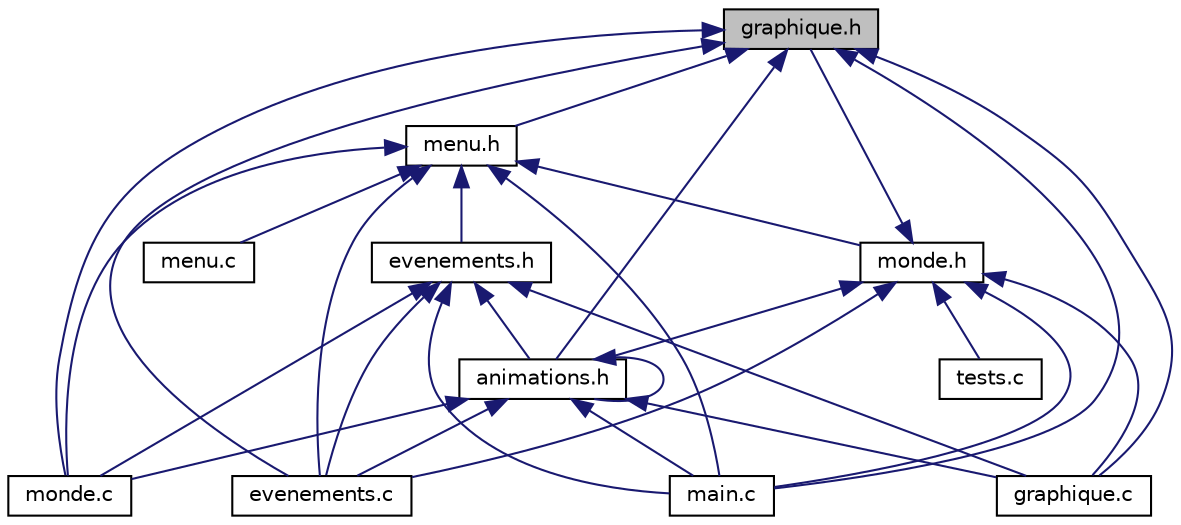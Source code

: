 digraph "graphique.h"
{
 // LATEX_PDF_SIZE
  edge [fontname="Helvetica",fontsize="10",labelfontname="Helvetica",labelfontsize="10"];
  node [fontname="Helvetica",fontsize="10",shape=record];
  Node1 [label="graphique.h",height=0.2,width=0.4,color="black", fillcolor="grey75", style="filled", fontcolor="black",tooltip="Module de gestion de l'affichage graphique (en-tête)."];
  Node1 -> Node2 [dir="back",color="midnightblue",fontsize="10",style="solid",fontname="Helvetica"];
  Node2 [label="menu.h",height=0.2,width=0.4,color="black", fillcolor="white", style="filled",URL="$menu_8h.html",tooltip="Module de gestion du menu du jeu."];
  Node2 -> Node3 [dir="back",color="midnightblue",fontsize="10",style="solid",fontname="Helvetica"];
  Node3 [label="monde.h",height=0.2,width=0.4,color="black", fillcolor="white", style="filled",URL="$monde_8h.html",tooltip="Module de gestion des données du monde (en-tête)."];
  Node3 -> Node1 [dir="back",color="midnightblue",fontsize="10",style="solid",fontname="Helvetica"];
  Node3 -> Node4 [dir="back",color="midnightblue",fontsize="10",style="solid",fontname="Helvetica"];
  Node4 [label="animations.h",height=0.2,width=0.4,color="black", fillcolor="white", style="filled",URL="$animations_8h.html",tooltip="Module de gestion des animations (en-tête)."];
  Node4 -> Node4 [dir="back",color="midnightblue",fontsize="10",style="solid",fontname="Helvetica"];
  Node4 -> Node5 [dir="back",color="midnightblue",fontsize="10",style="solid",fontname="Helvetica"];
  Node5 [label="evenements.c",height=0.2,width=0.4,color="black", fillcolor="white", style="filled",URL="$evenements_8c.html",tooltip="Module de gestion des animations."];
  Node4 -> Node6 [dir="back",color="midnightblue",fontsize="10",style="solid",fontname="Helvetica"];
  Node6 [label="graphique.c",height=0.2,width=0.4,color="black", fillcolor="white", style="filled",URL="$graphique_8c.html",tooltip="Module de gestion de l'affichage graphique."];
  Node4 -> Node7 [dir="back",color="midnightblue",fontsize="10",style="solid",fontname="Helvetica"];
  Node7 [label="main.c",height=0.2,width=0.4,color="black", fillcolor="white", style="filled",URL="$main_8c.html",tooltip="Programme principal."];
  Node4 -> Node8 [dir="back",color="midnightblue",fontsize="10",style="solid",fontname="Helvetica"];
  Node8 [label="monde.c",height=0.2,width=0.4,color="black", fillcolor="white", style="filled",URL="$monde_8c.html",tooltip="Module de gestion des données du monde."];
  Node3 -> Node5 [dir="back",color="midnightblue",fontsize="10",style="solid",fontname="Helvetica"];
  Node3 -> Node6 [dir="back",color="midnightblue",fontsize="10",style="solid",fontname="Helvetica"];
  Node3 -> Node7 [dir="back",color="midnightblue",fontsize="10",style="solid",fontname="Helvetica"];
  Node3 -> Node9 [dir="back",color="midnightblue",fontsize="10",style="solid",fontname="Helvetica"];
  Node9 [label="tests.c",height=0.2,width=0.4,color="black", fillcolor="white", style="filled",URL="$tests_8c.html",tooltip="Module monde (tests)."];
  Node2 -> Node10 [dir="back",color="midnightblue",fontsize="10",style="solid",fontname="Helvetica"];
  Node10 [label="evenements.h",height=0.2,width=0.4,color="black", fillcolor="white", style="filled",URL="$evenements_8h.html",tooltip="Module de gestion des evenements (en-tête)."];
  Node10 -> Node4 [dir="back",color="midnightblue",fontsize="10",style="solid",fontname="Helvetica"];
  Node10 -> Node5 [dir="back",color="midnightblue",fontsize="10",style="solid",fontname="Helvetica"];
  Node10 -> Node6 [dir="back",color="midnightblue",fontsize="10",style="solid",fontname="Helvetica"];
  Node10 -> Node7 [dir="back",color="midnightblue",fontsize="10",style="solid",fontname="Helvetica"];
  Node10 -> Node8 [dir="back",color="midnightblue",fontsize="10",style="solid",fontname="Helvetica"];
  Node2 -> Node5 [dir="back",color="midnightblue",fontsize="10",style="solid",fontname="Helvetica"];
  Node2 -> Node7 [dir="back",color="midnightblue",fontsize="10",style="solid",fontname="Helvetica"];
  Node2 -> Node11 [dir="back",color="midnightblue",fontsize="10",style="solid",fontname="Helvetica"];
  Node11 [label="menu.c",height=0.2,width=0.4,color="black", fillcolor="white", style="filled",URL="$menu_8c.html",tooltip="Module de gestion du menu de jeu."];
  Node2 -> Node8 [dir="back",color="midnightblue",fontsize="10",style="solid",fontname="Helvetica"];
  Node1 -> Node4 [dir="back",color="midnightblue",fontsize="10",style="solid",fontname="Helvetica"];
  Node1 -> Node5 [dir="back",color="midnightblue",fontsize="10",style="solid",fontname="Helvetica"];
  Node1 -> Node6 [dir="back",color="midnightblue",fontsize="10",style="solid",fontname="Helvetica"];
  Node1 -> Node7 [dir="back",color="midnightblue",fontsize="10",style="solid",fontname="Helvetica"];
  Node1 -> Node8 [dir="back",color="midnightblue",fontsize="10",style="solid",fontname="Helvetica"];
}
